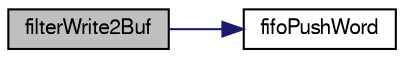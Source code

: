 digraph "filterWrite2Buf"
{
  edge [fontname="FreeSans",fontsize="10",labelfontname="FreeSans",labelfontsize="10"];
  node [fontname="FreeSans",fontsize="10",shape=record];
  rankdir="LR";
  Node1 [label="filterWrite2Buf",height=0.2,width=0.4,color="black", fillcolor="grey75", style="filled" fontcolor="black"];
  Node1 -> Node2 [color="midnightblue",fontsize="10",style="solid",fontname="FreeSans"];
  Node2 [label="fifoPushWord",height=0.2,width=0.4,color="black", fillcolor="white", style="filled",URL="$group__fifo.html#ga4802abfac1f67d015de99e8e0453e112",tooltip="writes a word (16 Bit) to a FIFO-buffer"];
}
